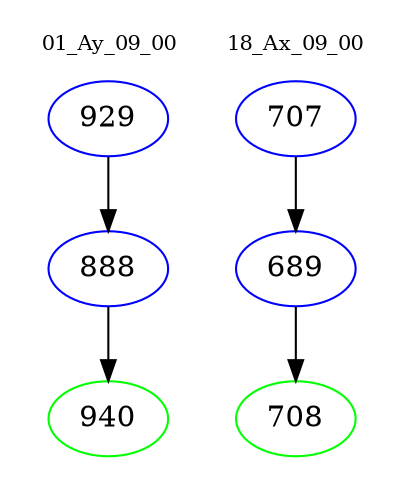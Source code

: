 digraph{
subgraph cluster_0 {
color = white
label = "01_Ay_09_00";
fontsize=10;
T0_929 [label="929", color="blue"]
T0_929 -> T0_888 [color="black"]
T0_888 [label="888", color="blue"]
T0_888 -> T0_940 [color="black"]
T0_940 [label="940", color="green"]
}
subgraph cluster_1 {
color = white
label = "18_Ax_09_00";
fontsize=10;
T1_707 [label="707", color="blue"]
T1_707 -> T1_689 [color="black"]
T1_689 [label="689", color="blue"]
T1_689 -> T1_708 [color="black"]
T1_708 [label="708", color="green"]
}
}

